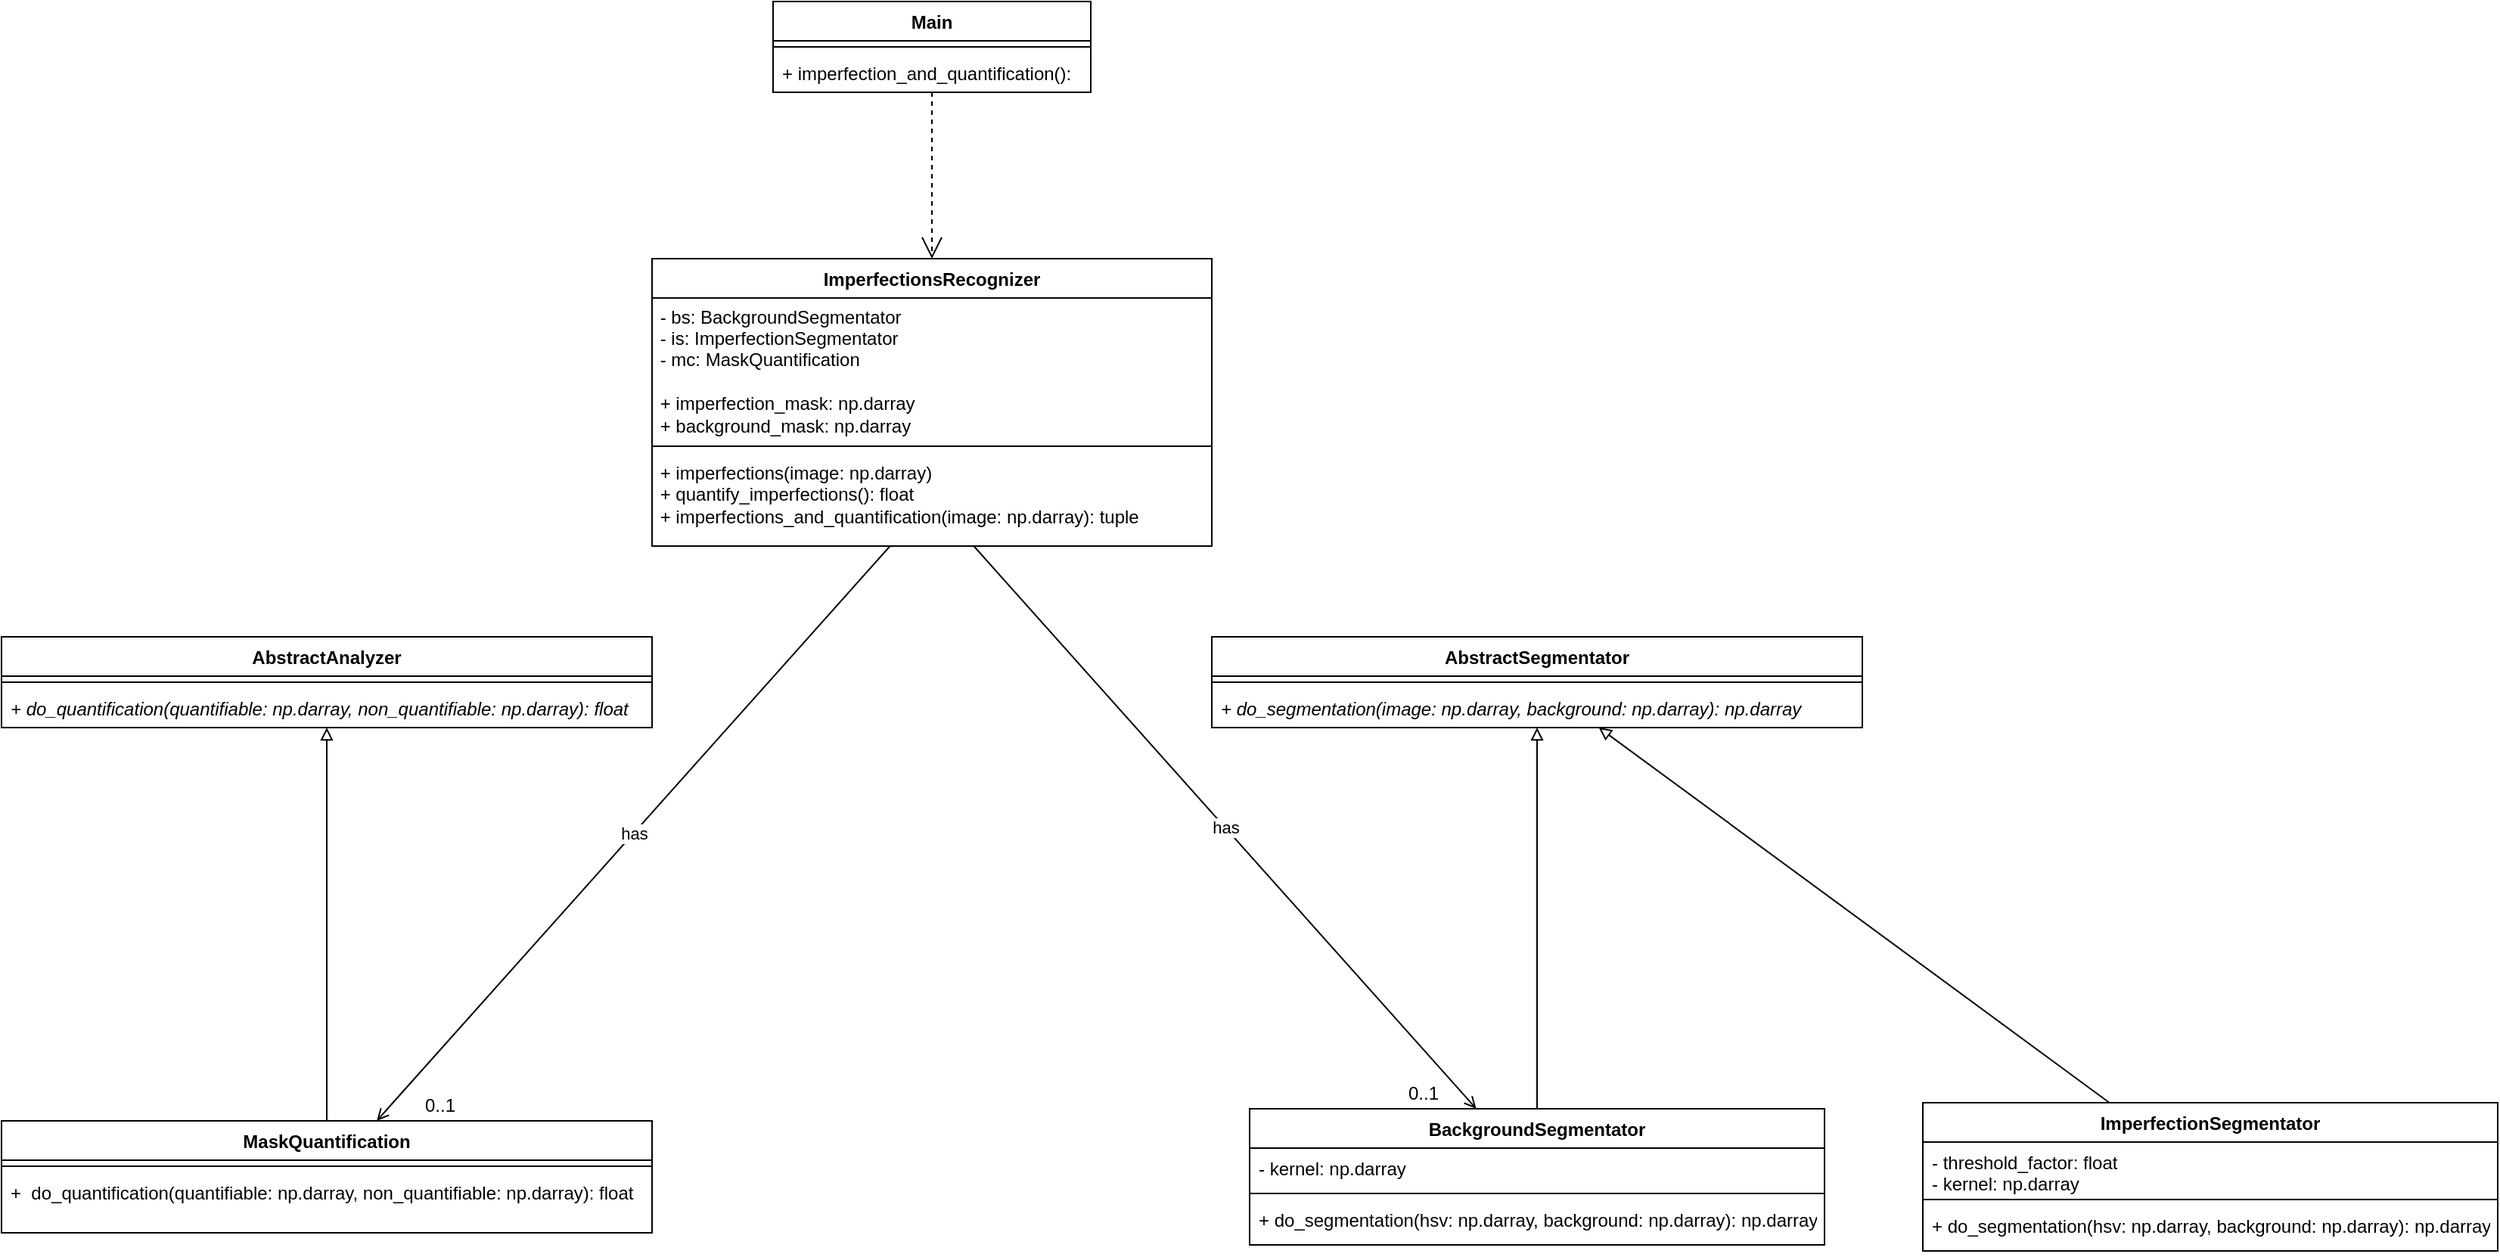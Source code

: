 <mxfile version="14.5.3" type="device"><diagram id="C5RBs43oDa-KdzZeNtuy" name="Page-1"><mxGraphModel dx="1930" dy="1583" grid="1" gridSize="10" guides="1" tooltips="1" connect="1" arrows="1" fold="1" page="1" pageScale="1" pageWidth="827" pageHeight="1169" math="0" shadow="0"><root><mxCell id="WIyWlLk6GJQsqaUBKTNV-0"/><mxCell id="WIyWlLk6GJQsqaUBKTNV-1" parent="WIyWlLk6GJQsqaUBKTNV-0"/><mxCell id="r6uH3k9a7JUGzYTIAbdl-18" value="AbstractAnalyzer" style="swimlane;fontStyle=1;align=center;verticalAlign=top;childLayout=stackLayout;horizontal=1;startSize=26;horizontalStack=0;resizeParent=1;resizeParentMax=0;resizeLast=0;collapsible=1;marginBottom=0;" parent="WIyWlLk6GJQsqaUBKTNV-1" vertex="1"><mxGeometry x="-220" y="620" width="430" height="60" as="geometry"/></mxCell><mxCell id="r6uH3k9a7JUGzYTIAbdl-20" value="" style="line;strokeWidth=1;fillColor=none;align=left;verticalAlign=middle;spacingTop=-1;spacingLeft=3;spacingRight=3;rotatable=0;labelPosition=right;points=[];portConstraint=eastwest;" parent="r6uH3k9a7JUGzYTIAbdl-18" vertex="1"><mxGeometry y="26" width="430" height="8" as="geometry"/></mxCell><mxCell id="r6uH3k9a7JUGzYTIAbdl-21" value="+ do_quantification(quantifiable: np.darray, non_quantifiable: np.darray): float" style="text;strokeColor=none;fillColor=none;align=left;verticalAlign=top;spacingLeft=4;spacingRight=4;overflow=hidden;rotatable=0;points=[[0,0.5],[1,0.5]];portConstraint=eastwest;fontStyle=2" parent="r6uH3k9a7JUGzYTIAbdl-18" vertex="1"><mxGeometry y="34" width="430" height="26" as="geometry"/></mxCell><mxCell id="r6uH3k9a7JUGzYTIAbdl-22" value="BackgroundSegmentator" style="swimlane;fontStyle=1;align=center;verticalAlign=top;childLayout=stackLayout;horizontal=1;startSize=26;horizontalStack=0;resizeParent=1;resizeParentMax=0;resizeLast=0;collapsible=1;marginBottom=0;" parent="WIyWlLk6GJQsqaUBKTNV-1" vertex="1"><mxGeometry x="605" y="932" width="380" height="90" as="geometry"/></mxCell><mxCell id="r6uH3k9a7JUGzYTIAbdl-23" value="- kernel: np.darray" style="text;strokeColor=none;fillColor=none;align=left;verticalAlign=top;spacingLeft=4;spacingRight=4;overflow=hidden;rotatable=0;points=[[0,0.5],[1,0.5]];portConstraint=eastwest;" parent="r6uH3k9a7JUGzYTIAbdl-22" vertex="1"><mxGeometry y="26" width="380" height="26" as="geometry"/></mxCell><mxCell id="r6uH3k9a7JUGzYTIAbdl-24" value="" style="line;strokeWidth=1;fillColor=none;align=left;verticalAlign=middle;spacingTop=-1;spacingLeft=3;spacingRight=3;rotatable=0;labelPosition=right;points=[];portConstraint=eastwest;" parent="r6uH3k9a7JUGzYTIAbdl-22" vertex="1"><mxGeometry y="52" width="380" height="8" as="geometry"/></mxCell><mxCell id="r6uH3k9a7JUGzYTIAbdl-25" value="+ do_segmentation(hsv: np.darray, background: np.darray): np.darray" style="text;strokeColor=none;fillColor=none;align=left;verticalAlign=top;spacingLeft=4;spacingRight=4;overflow=hidden;rotatable=0;points=[[0,0.5],[1,0.5]];portConstraint=eastwest;" parent="r6uH3k9a7JUGzYTIAbdl-22" vertex="1"><mxGeometry y="60" width="380" height="30" as="geometry"/></mxCell><mxCell id="r6uH3k9a7JUGzYTIAbdl-30" value="MaskQuantification" style="swimlane;fontStyle=1;align=center;verticalAlign=top;childLayout=stackLayout;horizontal=1;startSize=26;horizontalStack=0;resizeParent=1;resizeParentMax=0;resizeLast=0;collapsible=1;marginBottom=0;" parent="WIyWlLk6GJQsqaUBKTNV-1" vertex="1"><mxGeometry x="-220" y="940" width="430" height="74" as="geometry"/></mxCell><mxCell id="r6uH3k9a7JUGzYTIAbdl-32" value="" style="line;strokeWidth=1;fillColor=none;align=left;verticalAlign=middle;spacingTop=-1;spacingLeft=3;spacingRight=3;rotatable=0;labelPosition=right;points=[];portConstraint=eastwest;" parent="r6uH3k9a7JUGzYTIAbdl-30" vertex="1"><mxGeometry y="26" width="430" height="8" as="geometry"/></mxCell><mxCell id="r6uH3k9a7JUGzYTIAbdl-33" value="+  do_quantification(quantifiable: np.darray, non_quantifiable: np.darray): float" style="text;strokeColor=none;fillColor=none;align=left;verticalAlign=top;spacingLeft=4;spacingRight=4;overflow=hidden;rotatable=0;points=[[0,0.5],[1,0.5]];portConstraint=eastwest;" parent="r6uH3k9a7JUGzYTIAbdl-30" vertex="1"><mxGeometry y="34" width="430" height="40" as="geometry"/></mxCell><mxCell id="r6uH3k9a7JUGzYTIAbdl-42" value="" style="endArrow=block;html=1;align=left;endFill=0;" parent="WIyWlLk6GJQsqaUBKTNV-1" source="r6uH3k9a7JUGzYTIAbdl-30" target="r6uH3k9a7JUGzYTIAbdl-21" edge="1"><mxGeometry width="50" height="50" relative="1" as="geometry"><mxPoint x="340" y="840" as="sourcePoint"/><mxPoint x="205.857" y="769" as="targetPoint"/></mxGeometry></mxCell><mxCell id="H5UopZFCbMcofxjAYiP0-5" value="ImperfectionsRecognizer" style="swimlane;fontStyle=1;align=center;verticalAlign=top;childLayout=stackLayout;horizontal=1;startSize=26;horizontalStack=0;resizeParent=1;resizeParentMax=0;resizeLast=0;collapsible=1;marginBottom=0;" parent="WIyWlLk6GJQsqaUBKTNV-1" vertex="1"><mxGeometry x="210" y="370" width="370" height="190" as="geometry"/></mxCell><mxCell id="H5UopZFCbMcofxjAYiP0-6" value="&amp;nbsp;- bs: BackgroundSegmentator&lt;br&gt;&amp;nbsp;- is: ImperfectionSegmentator&lt;br&gt;&amp;nbsp;- mc: MaskQuantification&lt;br&gt;&lt;span&gt;&lt;br&gt;&amp;nbsp;+ imperfection_mask: np.darray&lt;/span&gt;&lt;br style=&quot;padding: 0px ; margin: 0px&quot;&gt;&lt;span&gt;&amp;nbsp;+ background&lt;/span&gt;_mask: np.darray" style="text;html=1;strokeColor=none;fillColor=none;align=left;verticalAlign=bottom;whiteSpace=wrap;rounded=0;" parent="H5UopZFCbMcofxjAYiP0-5" vertex="1"><mxGeometry y="26" width="370" height="94" as="geometry"/></mxCell><mxCell id="H5UopZFCbMcofxjAYiP0-7" value="" style="line;strokeWidth=1;fillColor=none;align=left;verticalAlign=middle;spacingTop=-1;spacingLeft=3;spacingRight=3;rotatable=0;labelPosition=right;points=[];portConstraint=eastwest;" parent="H5UopZFCbMcofxjAYiP0-5" vertex="1"><mxGeometry y="120" width="370" height="8" as="geometry"/></mxCell><mxCell id="H5UopZFCbMcofxjAYiP0-9" value="&amp;nbsp;+ imperfections(image: np.darray)&lt;br&gt;&amp;nbsp;+ quantify_imperfections(): float&lt;br&gt;&amp;nbsp;+ imperfections_and_quantification(image: np.darray): tuple" style="text;html=1;strokeColor=none;fillColor=none;align=left;verticalAlign=top;whiteSpace=wrap;rounded=0;" parent="H5UopZFCbMcofxjAYiP0-5" vertex="1"><mxGeometry y="128" width="370" height="62" as="geometry"/></mxCell><mxCell id="H5UopZFCbMcofxjAYiP0-10" value="has" style="endArrow=open;html=1;endFill=0;" parent="WIyWlLk6GJQsqaUBKTNV-1" source="H5UopZFCbMcofxjAYiP0-9" target="r6uH3k9a7JUGzYTIAbdl-30" edge="1"><mxGeometry width="50" height="50" relative="1" as="geometry"><mxPoint x="260" y="960" as="sourcePoint"/><mxPoint x="310" y="910" as="targetPoint"/></mxGeometry></mxCell><mxCell id="H5UopZFCbMcofxjAYiP0-12" value="0..1" style="text;html=1;strokeColor=none;fillColor=none;align=center;verticalAlign=middle;whiteSpace=wrap;rounded=0;" parent="WIyWlLk6GJQsqaUBKTNV-1" vertex="1"><mxGeometry x="50" y="920" width="40" height="20" as="geometry"/></mxCell><mxCell id="H5UopZFCbMcofxjAYiP0-13" value="has" style="endArrow=open;html=1;endFill=0;" parent="WIyWlLk6GJQsqaUBKTNV-1" source="H5UopZFCbMcofxjAYiP0-9" target="r6uH3k9a7JUGzYTIAbdl-22" edge="1"><mxGeometry width="50" height="50" relative="1" as="geometry"><mxPoint x="448.426" y="808" as="sourcePoint"/><mxPoint x="178.889" y="950" as="targetPoint"/></mxGeometry></mxCell><mxCell id="8I8ciBZBEWu3mQ2lOmKd-0" value="Main" style="swimlane;fontStyle=1;align=center;verticalAlign=top;childLayout=stackLayout;horizontal=1;startSize=26;horizontalStack=0;resizeParent=1;resizeParentMax=0;resizeLast=0;collapsible=1;marginBottom=0;" parent="WIyWlLk6GJQsqaUBKTNV-1" vertex="1"><mxGeometry x="290" y="200" width="210" height="60" as="geometry"/></mxCell><mxCell id="8I8ciBZBEWu3mQ2lOmKd-2" value="" style="line;strokeWidth=1;fillColor=none;align=left;verticalAlign=middle;spacingTop=-1;spacingLeft=3;spacingRight=3;rotatable=0;labelPosition=right;points=[];portConstraint=eastwest;" parent="8I8ciBZBEWu3mQ2lOmKd-0" vertex="1"><mxGeometry y="26" width="210" height="8" as="geometry"/></mxCell><mxCell id="8I8ciBZBEWu3mQ2lOmKd-3" value="+ imperfection_and_quantification():" style="text;strokeColor=none;fillColor=none;align=left;verticalAlign=top;spacingLeft=4;spacingRight=4;overflow=hidden;rotatable=0;points=[[0,0.5],[1,0.5]];portConstraint=eastwest;" parent="8I8ciBZBEWu3mQ2lOmKd-0" vertex="1"><mxGeometry y="34" width="210" height="26" as="geometry"/></mxCell><mxCell id="8I8ciBZBEWu3mQ2lOmKd-7" value="" style="endArrow=open;endFill=1;endSize=12;html=1;dashed=1;" parent="WIyWlLk6GJQsqaUBKTNV-1" source="8I8ciBZBEWu3mQ2lOmKd-3" target="H5UopZFCbMcofxjAYiP0-5" edge="1"><mxGeometry width="160" relative="1" as="geometry"><mxPoint x="260" y="600" as="sourcePoint"/><mxPoint x="420" y="600" as="targetPoint"/></mxGeometry></mxCell><mxCell id="PlAL53nBY1dgBmu3rAyc-0" value="AbstractSegmentator" style="swimlane;fontStyle=1;align=center;verticalAlign=top;childLayout=stackLayout;horizontal=1;startSize=26;horizontalStack=0;resizeParent=1;resizeParentMax=0;resizeLast=0;collapsible=1;marginBottom=0;" vertex="1" parent="WIyWlLk6GJQsqaUBKTNV-1"><mxGeometry x="580" y="620" width="430" height="60" as="geometry"/></mxCell><mxCell id="PlAL53nBY1dgBmu3rAyc-1" value="" style="line;strokeWidth=1;fillColor=none;align=left;verticalAlign=middle;spacingTop=-1;spacingLeft=3;spacingRight=3;rotatable=0;labelPosition=right;points=[];portConstraint=eastwest;" vertex="1" parent="PlAL53nBY1dgBmu3rAyc-0"><mxGeometry y="26" width="430" height="8" as="geometry"/></mxCell><mxCell id="PlAL53nBY1dgBmu3rAyc-2" value="+ do_segmentation(image: np.darray, background: np.darray): np.darray" style="text;strokeColor=none;fillColor=none;align=left;verticalAlign=top;spacingLeft=4;spacingRight=4;overflow=hidden;rotatable=0;points=[[0,0.5],[1,0.5]];portConstraint=eastwest;fontStyle=2" vertex="1" parent="PlAL53nBY1dgBmu3rAyc-0"><mxGeometry y="34" width="430" height="26" as="geometry"/></mxCell><mxCell id="PlAL53nBY1dgBmu3rAyc-3" value="ImperfectionSegmentator" style="swimlane;fontStyle=1;align=center;verticalAlign=top;childLayout=stackLayout;horizontal=1;startSize=26;horizontalStack=0;resizeParent=1;resizeParentMax=0;resizeLast=0;collapsible=1;marginBottom=0;" vertex="1" parent="WIyWlLk6GJQsqaUBKTNV-1"><mxGeometry x="1050" y="928" width="380" height="98" as="geometry"/></mxCell><mxCell id="PlAL53nBY1dgBmu3rAyc-4" value="- threshold_factor: float&#10;- kernel: np.darray" style="text;strokeColor=none;fillColor=none;align=left;verticalAlign=top;spacingLeft=4;spacingRight=4;overflow=hidden;rotatable=0;points=[[0,0.5],[1,0.5]];portConstraint=eastwest;" vertex="1" parent="PlAL53nBY1dgBmu3rAyc-3"><mxGeometry y="26" width="380" height="34" as="geometry"/></mxCell><mxCell id="PlAL53nBY1dgBmu3rAyc-5" value="" style="line;strokeWidth=1;fillColor=none;align=left;verticalAlign=middle;spacingTop=-1;spacingLeft=3;spacingRight=3;rotatable=0;labelPosition=right;points=[];portConstraint=eastwest;" vertex="1" parent="PlAL53nBY1dgBmu3rAyc-3"><mxGeometry y="60" width="380" height="8" as="geometry"/></mxCell><mxCell id="PlAL53nBY1dgBmu3rAyc-6" value="+ do_segmentation(hsv: np.darray, background: np.darray): np.darray" style="text;strokeColor=none;fillColor=none;align=left;verticalAlign=top;spacingLeft=4;spacingRight=4;overflow=hidden;rotatable=0;points=[[0,0.5],[1,0.5]];portConstraint=eastwest;" vertex="1" parent="PlAL53nBY1dgBmu3rAyc-3"><mxGeometry y="68" width="380" height="30" as="geometry"/></mxCell><mxCell id="PlAL53nBY1dgBmu3rAyc-7" value="" style="endArrow=block;html=1;align=left;endFill=0;" edge="1" parent="WIyWlLk6GJQsqaUBKTNV-1" source="r6uH3k9a7JUGzYTIAbdl-22" target="PlAL53nBY1dgBmu3rAyc-2"><mxGeometry width="50" height="50" relative="1" as="geometry"><mxPoint x="840" y="1169" as="sourcePoint"/><mxPoint x="840" y="909" as="targetPoint"/></mxGeometry></mxCell><mxCell id="PlAL53nBY1dgBmu3rAyc-8" value="" style="endArrow=block;html=1;align=left;endFill=0;" edge="1" parent="WIyWlLk6GJQsqaUBKTNV-1" source="PlAL53nBY1dgBmu3rAyc-3" target="PlAL53nBY1dgBmu3rAyc-0"><mxGeometry width="50" height="50" relative="1" as="geometry"><mxPoint x="805" y="942" as="sourcePoint"/><mxPoint x="805" y="690" as="targetPoint"/></mxGeometry></mxCell><mxCell id="PlAL53nBY1dgBmu3rAyc-9" value="0..1" style="text;html=1;strokeColor=none;fillColor=none;align=center;verticalAlign=middle;whiteSpace=wrap;rounded=0;" vertex="1" parent="WIyWlLk6GJQsqaUBKTNV-1"><mxGeometry x="700" y="912" width="40" height="20" as="geometry"/></mxCell></root></mxGraphModel></diagram></mxfile>